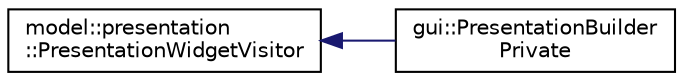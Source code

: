 digraph "Graphical Class Hierarchy"
{
 // LATEX_PDF_SIZE
  edge [fontname="Helvetica",fontsize="10",labelfontname="Helvetica",labelfontsize="10"];
  node [fontname="Helvetica",fontsize="10",shape=record];
  rankdir="LR";
  Node0 [label="model::presentation\l::PresentationWidgetVisitor",height=0.2,width=0.4,color="black", fillcolor="white", style="filled",URL="$classmodel_1_1presentation_1_1_presentation_widget_visitor.html",tooltip="The PresentationWidgetVisitor class."];
  Node0 -> Node1 [dir="back",color="midnightblue",fontsize="10",style="solid",fontname="Helvetica"];
  Node1 [label="gui::PresentationBuilder\lPrivate",height=0.2,width=0.4,color="black", fillcolor="white", style="filled",URL="$classgui_1_1_presentation_builder_private.html",tooltip=" "];
}
